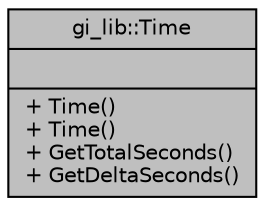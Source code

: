 digraph "gi_lib::Time"
{
  edge [fontname="Helvetica",fontsize="10",labelfontname="Helvetica",labelfontsize="10"];
  node [fontname="Helvetica",fontsize="10",shape=record];
  Node1 [label="{gi_lib::Time\n||+ Time()\l+ Time()\l+ GetTotalSeconds()\l+ GetDeltaSeconds()\l}",height=0.2,width=0.4,color="black", fillcolor="grey75", style="filled", fontcolor="black"];
}
